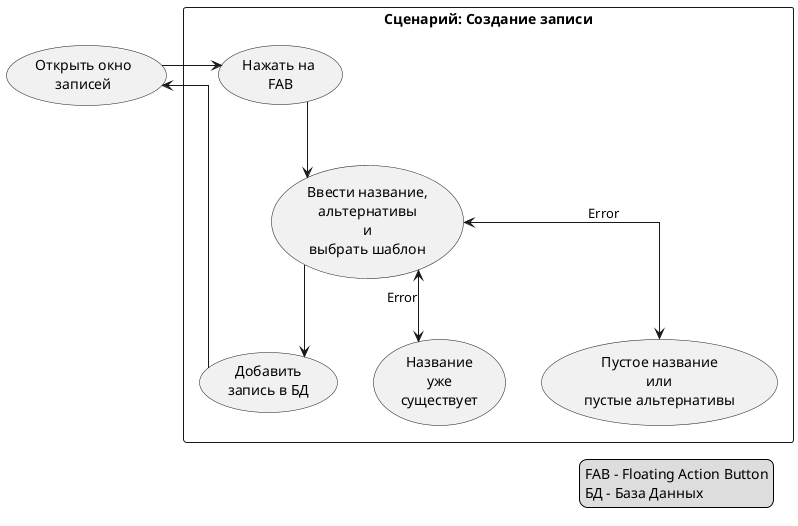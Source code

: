 @startuml

skinparam linetype ortho

(Открыть окно\nзаписей) as note_window
rectangle "Сценарий: Создание записи" as create_note {
    (Нажать на\n FAB) as fab_click
    (Ввести название,\nальтернативы\nи\nвыбрать шаблон) as input_data
    (Название\nуже\nсуществует) as name_exist_error
    (Пустое название\nили\nпустые альтернативы) as empty_fields_error
    (Добавить\nзапись в БД) as add_note_to_db
}

legend right
    FAB - Floating Action Button
    БД - База Данных
end legend

note_window -r-> fab_click
fab_click --> input_data
input_data <--> name_exist_error : Error
input_data <--> empty_fields_error : Error
input_data --> add_note_to_db
add_note_to_db -l-> note_window

@enduml
